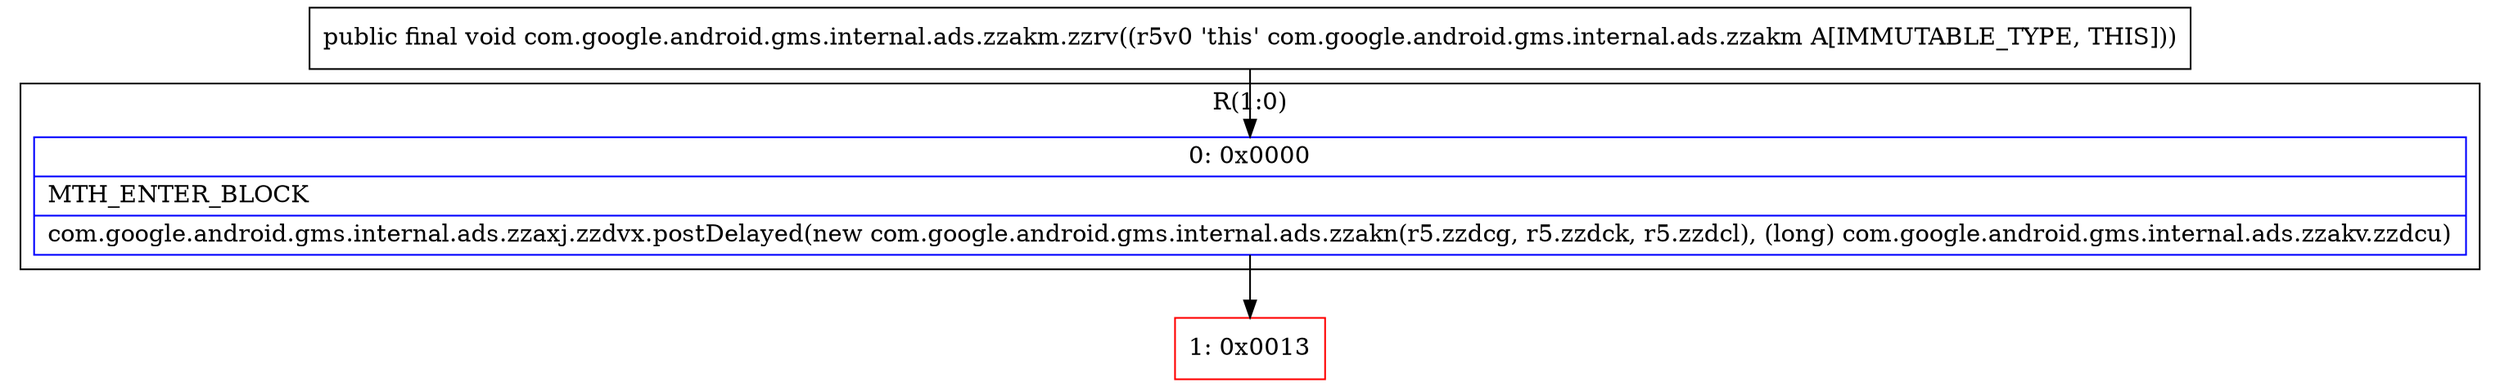 digraph "CFG forcom.google.android.gms.internal.ads.zzakm.zzrv()V" {
subgraph cluster_Region_1508933533 {
label = "R(1:0)";
node [shape=record,color=blue];
Node_0 [shape=record,label="{0\:\ 0x0000|MTH_ENTER_BLOCK\l|com.google.android.gms.internal.ads.zzaxj.zzdvx.postDelayed(new com.google.android.gms.internal.ads.zzakn(r5.zzdcg, r5.zzdck, r5.zzdcl), (long) com.google.android.gms.internal.ads.zzakv.zzdcu)\l}"];
}
Node_1 [shape=record,color=red,label="{1\:\ 0x0013}"];
MethodNode[shape=record,label="{public final void com.google.android.gms.internal.ads.zzakm.zzrv((r5v0 'this' com.google.android.gms.internal.ads.zzakm A[IMMUTABLE_TYPE, THIS])) }"];
MethodNode -> Node_0;
Node_0 -> Node_1;
}

